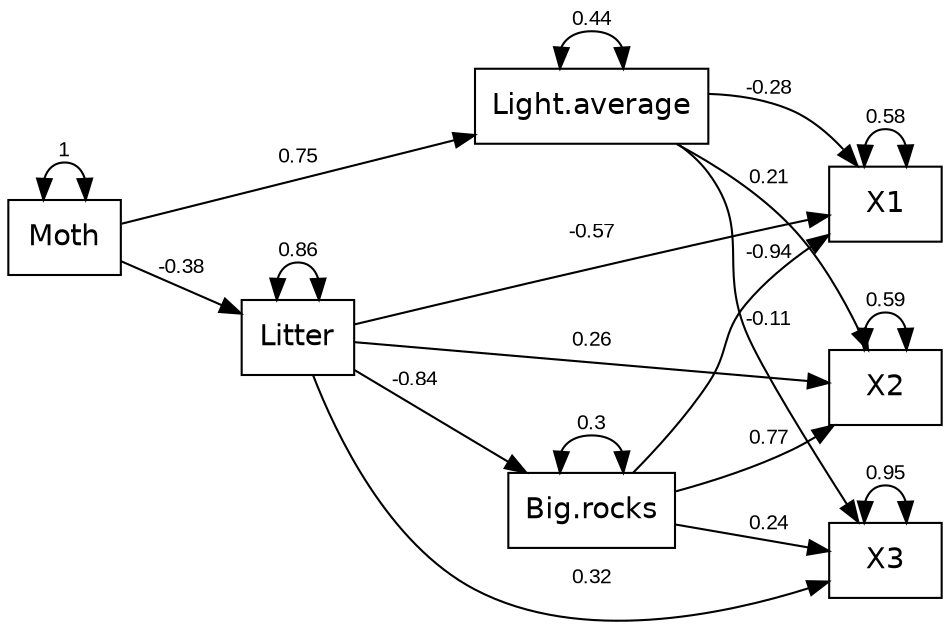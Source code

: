 digraph "sem.fit" {
  rankdir=LR;
  size="12,12";
  node [fontname="Helvetica" fontsize=14 shape=box];
  edge [fontname="Arial" fontsize=10];
  center=1;
  "Moth" -> "Light.average" [label="0.75"];
  "Moth" -> "Litter" [label="-0.38"];
  "Light.average" -> "X1" [label="-0.28"];
  "Light.average" -> "X2" [label="0.21"];
  "Light.average" -> "X3" [label="-0.11"];
  "Litter" -> "Big.rocks" [label="-0.84"];
  "Litter" -> "X1" [label="-0.57"];
  "Litter" -> "X2" [label="0.26"];
  "Litter" -> "X3" [label="0.32"];
  "Big.rocks" -> "X1" [label="-0.94"];
  "Big.rocks" -> "X2" [label="0.77"];
  "Big.rocks" -> "X3" [label="0.24"];
  "Moth" -> "Moth" [label="1" dir=both];
  "Light.average" -> "Light.average" [label="0.44" dir=both];
  "Litter" -> "Litter" [label="0.86" dir=both];
  "Big.rocks" -> "Big.rocks" [label="0.3" dir=both];
  "X1" -> "X1" [label="0.58" dir=both];
  "X2" -> "X2" [label="0.59" dir=both];
  "X3" -> "X3" [label="0.95" dir=both];
}
